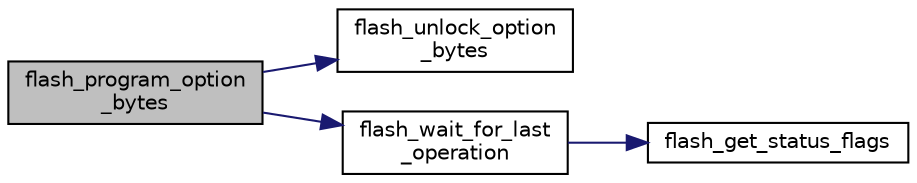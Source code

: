 digraph "flash_program_option_bytes"
{
  edge [fontname="Helvetica",fontsize="10",labelfontname="Helvetica",labelfontsize="10"];
  node [fontname="Helvetica",fontsize="10",shape=record];
  rankdir="LR";
  Node1 [label="flash_program_option\l_bytes",height=0.2,width=0.4,color="black", fillcolor="grey75", style="filled", fontcolor="black"];
  Node1 -> Node2 [color="midnightblue",fontsize="10",style="solid",fontname="Helvetica"];
  Node2 [label="flash_unlock_option\l_bytes",height=0.2,width=0.4,color="black", fillcolor="white", style="filled",URL="$group__flash__file.html#ga5458fca5ecb9ec90b21bebbb64c861c4",tooltip="Unlock the Option Byte Access. "];
  Node1 -> Node3 [color="midnightblue",fontsize="10",style="solid",fontname="Helvetica"];
  Node3 [label="flash_wait_for_last\l_operation",height=0.2,width=0.4,color="black", fillcolor="white", style="filled",URL="$group__flash__file.html#ga72ce389bb20296771479ace8cdb62dff",tooltip="Wait until Last Operation has Ended. "];
  Node3 -> Node4 [color="midnightblue",fontsize="10",style="solid",fontname="Helvetica"];
  Node4 [label="flash_get_status_flags",height=0.2,width=0.4,color="black", fillcolor="white", style="filled",URL="$group__flash__defines.html#ga5afd52a33a55a6423d536eca1f04933b",tooltip="Read All Status Flags. "];
}
